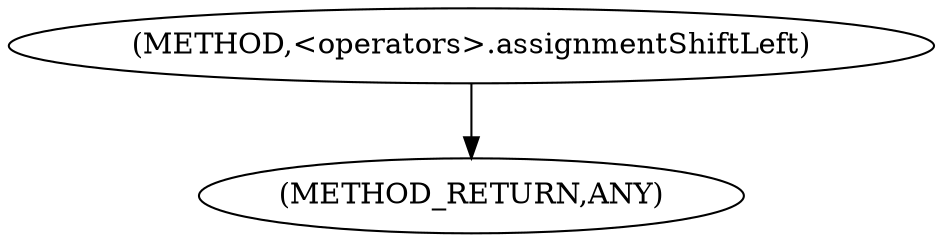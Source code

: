 digraph "&lt;operators&gt;.assignmentShiftLeft" {  
"100718" [label = <(METHOD,&lt;operators&gt;.assignmentShiftLeft)> ]
"100721" [label = <(METHOD_RETURN,ANY)> ]
  "100718" -> "100721" 
}
